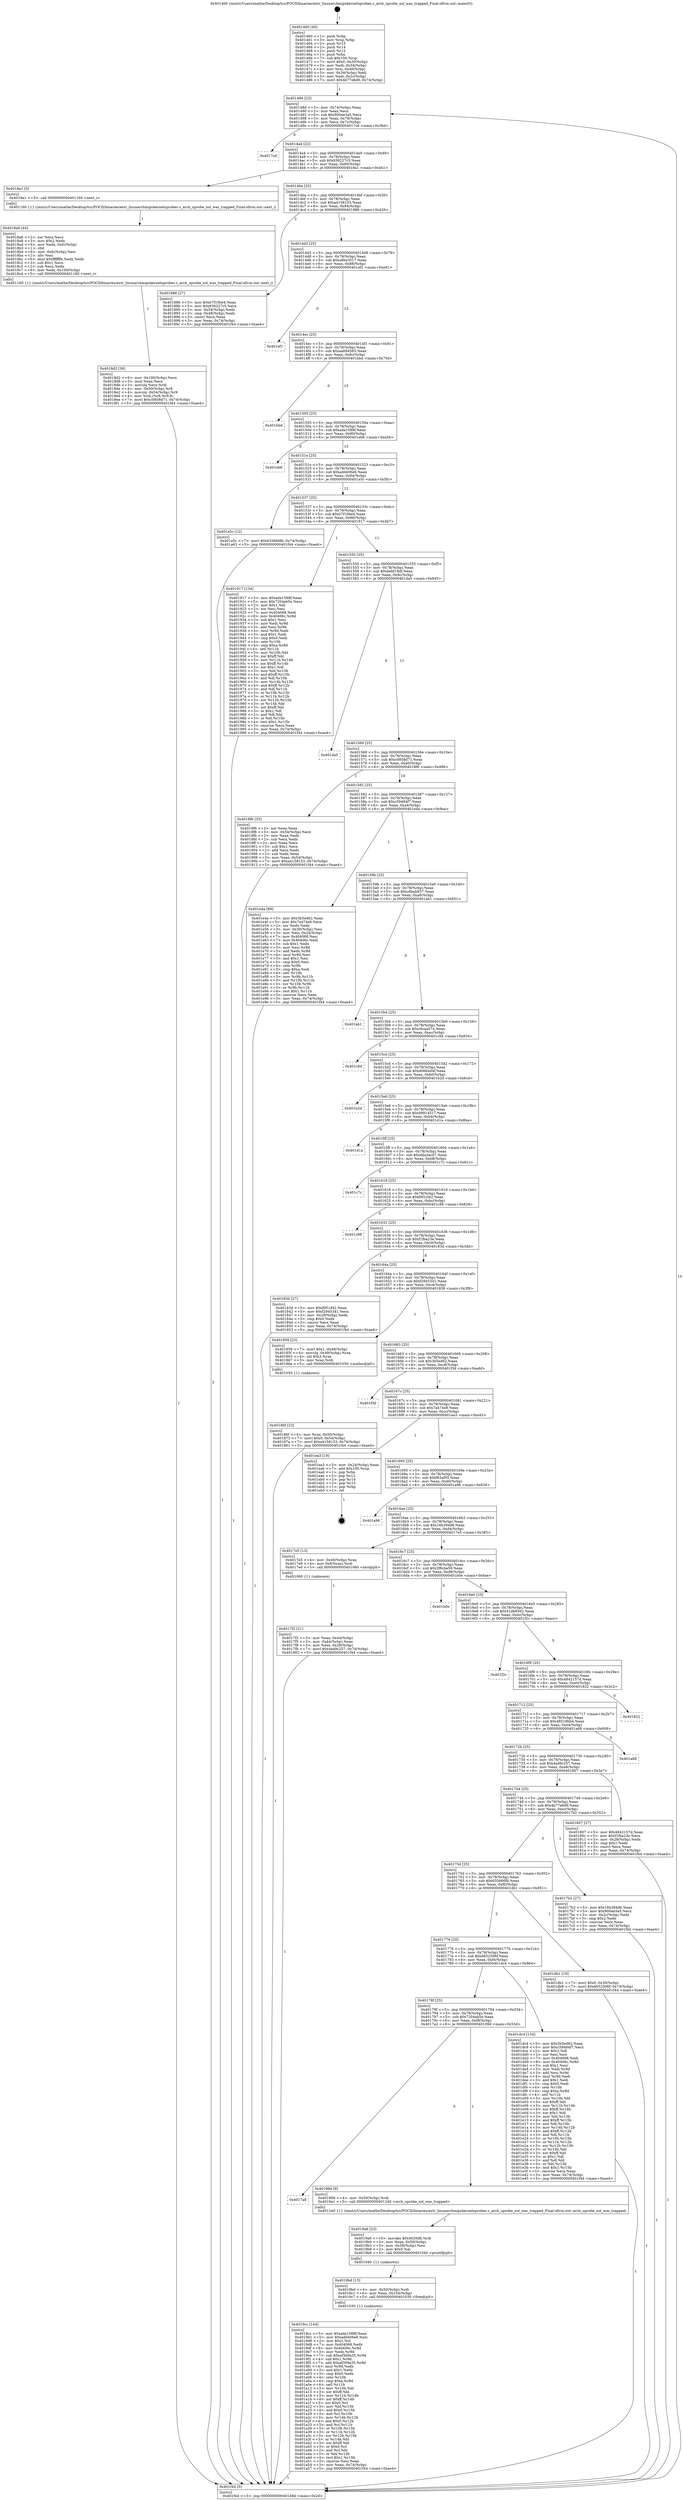 digraph "0x401460" {
  label = "0x401460 (/mnt/c/Users/mathe/Desktop/tcc/POCII/binaries/extr_linuxarchmipskerneluprobes.c_arch_uprobe_xol_was_trapped_Final-ollvm.out::main(0))"
  labelloc = "t"
  node[shape=record]

  Entry [label="",width=0.3,height=0.3,shape=circle,fillcolor=black,style=filled]
  "0x40148d" [label="{
     0x40148d [23]\l
     | [instrs]\l
     &nbsp;&nbsp;0x40148d \<+3\>: mov -0x74(%rbp),%eax\l
     &nbsp;&nbsp;0x401490 \<+2\>: mov %eax,%ecx\l
     &nbsp;&nbsp;0x401492 \<+6\>: sub $0x900ae3a5,%ecx\l
     &nbsp;&nbsp;0x401498 \<+3\>: mov %eax,-0x78(%rbp)\l
     &nbsp;&nbsp;0x40149b \<+3\>: mov %ecx,-0x7c(%rbp)\l
     &nbsp;&nbsp;0x40149e \<+6\>: je 00000000004017cd \<main+0x36d\>\l
  }"]
  "0x4017cd" [label="{
     0x4017cd\l
  }", style=dashed]
  "0x4014a4" [label="{
     0x4014a4 [22]\l
     | [instrs]\l
     &nbsp;&nbsp;0x4014a4 \<+5\>: jmp 00000000004014a9 \<main+0x49\>\l
     &nbsp;&nbsp;0x4014a9 \<+3\>: mov -0x78(%rbp),%eax\l
     &nbsp;&nbsp;0x4014ac \<+5\>: sub $0x936227c5,%eax\l
     &nbsp;&nbsp;0x4014b1 \<+3\>: mov %eax,-0x80(%rbp)\l
     &nbsp;&nbsp;0x4014b4 \<+6\>: je 00000000004018a1 \<main+0x441\>\l
  }"]
  Exit [label="",width=0.3,height=0.3,shape=circle,fillcolor=black,style=filled,peripheries=2]
  "0x4018a1" [label="{
     0x4018a1 [5]\l
     | [instrs]\l
     &nbsp;&nbsp;0x4018a1 \<+5\>: call 0000000000401160 \<next_i\>\l
     | [calls]\l
     &nbsp;&nbsp;0x401160 \{1\} (/mnt/c/Users/mathe/Desktop/tcc/POCII/binaries/extr_linuxarchmipskerneluprobes.c_arch_uprobe_xol_was_trapped_Final-ollvm.out::next_i)\l
  }"]
  "0x4014ba" [label="{
     0x4014ba [25]\l
     | [instrs]\l
     &nbsp;&nbsp;0x4014ba \<+5\>: jmp 00000000004014bf \<main+0x5f\>\l
     &nbsp;&nbsp;0x4014bf \<+3\>: mov -0x78(%rbp),%eax\l
     &nbsp;&nbsp;0x4014c2 \<+5\>: sub $0xa4158153,%eax\l
     &nbsp;&nbsp;0x4014c7 \<+6\>: mov %eax,-0x84(%rbp)\l
     &nbsp;&nbsp;0x4014cd \<+6\>: je 0000000000401886 \<main+0x426\>\l
  }"]
  "0x4019cc" [label="{
     0x4019cc [144]\l
     | [instrs]\l
     &nbsp;&nbsp;0x4019cc \<+5\>: mov $0xada1588f,%eax\l
     &nbsp;&nbsp;0x4019d1 \<+5\>: mov $0xadd406e6,%esi\l
     &nbsp;&nbsp;0x4019d6 \<+2\>: mov $0x1,%cl\l
     &nbsp;&nbsp;0x4019d8 \<+7\>: mov 0x404068,%edx\l
     &nbsp;&nbsp;0x4019df \<+8\>: mov 0x40406c,%r8d\l
     &nbsp;&nbsp;0x4019e7 \<+3\>: mov %edx,%r9d\l
     &nbsp;&nbsp;0x4019ea \<+7\>: sub $0xaf309a35,%r9d\l
     &nbsp;&nbsp;0x4019f1 \<+4\>: sub $0x1,%r9d\l
     &nbsp;&nbsp;0x4019f5 \<+7\>: add $0xaf309a35,%r9d\l
     &nbsp;&nbsp;0x4019fc \<+4\>: imul %r9d,%edx\l
     &nbsp;&nbsp;0x401a00 \<+3\>: and $0x1,%edx\l
     &nbsp;&nbsp;0x401a03 \<+3\>: cmp $0x0,%edx\l
     &nbsp;&nbsp;0x401a06 \<+4\>: sete %r10b\l
     &nbsp;&nbsp;0x401a0a \<+4\>: cmp $0xa,%r8d\l
     &nbsp;&nbsp;0x401a0e \<+4\>: setl %r11b\l
     &nbsp;&nbsp;0x401a12 \<+3\>: mov %r10b,%bl\l
     &nbsp;&nbsp;0x401a15 \<+3\>: xor $0xff,%bl\l
     &nbsp;&nbsp;0x401a18 \<+3\>: mov %r11b,%r14b\l
     &nbsp;&nbsp;0x401a1b \<+4\>: xor $0xff,%r14b\l
     &nbsp;&nbsp;0x401a1f \<+3\>: xor $0x0,%cl\l
     &nbsp;&nbsp;0x401a22 \<+3\>: mov %bl,%r15b\l
     &nbsp;&nbsp;0x401a25 \<+4\>: and $0x0,%r15b\l
     &nbsp;&nbsp;0x401a29 \<+3\>: and %cl,%r10b\l
     &nbsp;&nbsp;0x401a2c \<+3\>: mov %r14b,%r12b\l
     &nbsp;&nbsp;0x401a2f \<+4\>: and $0x0,%r12b\l
     &nbsp;&nbsp;0x401a33 \<+3\>: and %cl,%r11b\l
     &nbsp;&nbsp;0x401a36 \<+3\>: or %r10b,%r15b\l
     &nbsp;&nbsp;0x401a39 \<+3\>: or %r11b,%r12b\l
     &nbsp;&nbsp;0x401a3c \<+3\>: xor %r12b,%r15b\l
     &nbsp;&nbsp;0x401a3f \<+3\>: or %r14b,%bl\l
     &nbsp;&nbsp;0x401a42 \<+3\>: xor $0xff,%bl\l
     &nbsp;&nbsp;0x401a45 \<+3\>: or $0x0,%cl\l
     &nbsp;&nbsp;0x401a48 \<+2\>: and %cl,%bl\l
     &nbsp;&nbsp;0x401a4a \<+3\>: or %bl,%r15b\l
     &nbsp;&nbsp;0x401a4d \<+4\>: test $0x1,%r15b\l
     &nbsp;&nbsp;0x401a51 \<+3\>: cmovne %esi,%eax\l
     &nbsp;&nbsp;0x401a54 \<+3\>: mov %eax,-0x74(%rbp)\l
     &nbsp;&nbsp;0x401a57 \<+5\>: jmp 0000000000401f44 \<main+0xae4\>\l
  }"]
  "0x401886" [label="{
     0x401886 [27]\l
     | [instrs]\l
     &nbsp;&nbsp;0x401886 \<+5\>: mov $0xb7f10be4,%eax\l
     &nbsp;&nbsp;0x40188b \<+5\>: mov $0x936227c5,%ecx\l
     &nbsp;&nbsp;0x401890 \<+3\>: mov -0x54(%rbp),%edx\l
     &nbsp;&nbsp;0x401893 \<+3\>: cmp -0x48(%rbp),%edx\l
     &nbsp;&nbsp;0x401896 \<+3\>: cmovl %ecx,%eax\l
     &nbsp;&nbsp;0x401899 \<+3\>: mov %eax,-0x74(%rbp)\l
     &nbsp;&nbsp;0x40189c \<+5\>: jmp 0000000000401f44 \<main+0xae4\>\l
  }"]
  "0x4014d3" [label="{
     0x4014d3 [25]\l
     | [instrs]\l
     &nbsp;&nbsp;0x4014d3 \<+5\>: jmp 00000000004014d8 \<main+0x78\>\l
     &nbsp;&nbsp;0x4014d8 \<+3\>: mov -0x78(%rbp),%eax\l
     &nbsp;&nbsp;0x4014db \<+5\>: sub $0xa8be3517,%eax\l
     &nbsp;&nbsp;0x4014e0 \<+6\>: mov %eax,-0x88(%rbp)\l
     &nbsp;&nbsp;0x4014e6 \<+6\>: je 0000000000401ef1 \<main+0xa91\>\l
  }"]
  "0x4019bd" [label="{
     0x4019bd [15]\l
     | [instrs]\l
     &nbsp;&nbsp;0x4019bd \<+4\>: mov -0x50(%rbp),%rdi\l
     &nbsp;&nbsp;0x4019c1 \<+6\>: mov %eax,-0x104(%rbp)\l
     &nbsp;&nbsp;0x4019c7 \<+5\>: call 0000000000401030 \<free@plt\>\l
     | [calls]\l
     &nbsp;&nbsp;0x401030 \{1\} (unknown)\l
  }"]
  "0x401ef1" [label="{
     0x401ef1\l
  }", style=dashed]
  "0x4014ec" [label="{
     0x4014ec [25]\l
     | [instrs]\l
     &nbsp;&nbsp;0x4014ec \<+5\>: jmp 00000000004014f1 \<main+0x91\>\l
     &nbsp;&nbsp;0x4014f1 \<+3\>: mov -0x78(%rbp),%eax\l
     &nbsp;&nbsp;0x4014f4 \<+5\>: sub $0xaa694565,%eax\l
     &nbsp;&nbsp;0x4014f9 \<+6\>: mov %eax,-0x8c(%rbp)\l
     &nbsp;&nbsp;0x4014ff \<+6\>: je 0000000000401bbd \<main+0x75d\>\l
  }"]
  "0x4019a6" [label="{
     0x4019a6 [23]\l
     | [instrs]\l
     &nbsp;&nbsp;0x4019a6 \<+10\>: movabs $0x4020d6,%rdi\l
     &nbsp;&nbsp;0x4019b0 \<+3\>: mov %eax,-0x58(%rbp)\l
     &nbsp;&nbsp;0x4019b3 \<+3\>: mov -0x58(%rbp),%esi\l
     &nbsp;&nbsp;0x4019b6 \<+2\>: mov $0x0,%al\l
     &nbsp;&nbsp;0x4019b8 \<+5\>: call 0000000000401040 \<printf@plt\>\l
     | [calls]\l
     &nbsp;&nbsp;0x401040 \{1\} (unknown)\l
  }"]
  "0x401bbd" [label="{
     0x401bbd\l
  }", style=dashed]
  "0x401505" [label="{
     0x401505 [25]\l
     | [instrs]\l
     &nbsp;&nbsp;0x401505 \<+5\>: jmp 000000000040150a \<main+0xaa\>\l
     &nbsp;&nbsp;0x40150a \<+3\>: mov -0x78(%rbp),%eax\l
     &nbsp;&nbsp;0x40150d \<+5\>: sub $0xada1588f,%eax\l
     &nbsp;&nbsp;0x401512 \<+6\>: mov %eax,-0x90(%rbp)\l
     &nbsp;&nbsp;0x401518 \<+6\>: je 0000000000401eb6 \<main+0xa56\>\l
  }"]
  "0x4017a8" [label="{
     0x4017a8\l
  }", style=dashed]
  "0x401eb6" [label="{
     0x401eb6\l
  }", style=dashed]
  "0x40151e" [label="{
     0x40151e [25]\l
     | [instrs]\l
     &nbsp;&nbsp;0x40151e \<+5\>: jmp 0000000000401523 \<main+0xc3\>\l
     &nbsp;&nbsp;0x401523 \<+3\>: mov -0x78(%rbp),%eax\l
     &nbsp;&nbsp;0x401526 \<+5\>: sub $0xadd406e6,%eax\l
     &nbsp;&nbsp;0x40152b \<+6\>: mov %eax,-0x94(%rbp)\l
     &nbsp;&nbsp;0x401531 \<+6\>: je 0000000000401a5c \<main+0x5fc\>\l
  }"]
  "0x40199d" [label="{
     0x40199d [9]\l
     | [instrs]\l
     &nbsp;&nbsp;0x40199d \<+4\>: mov -0x50(%rbp),%rdi\l
     &nbsp;&nbsp;0x4019a1 \<+5\>: call 0000000000401240 \<arch_uprobe_xol_was_trapped\>\l
     | [calls]\l
     &nbsp;&nbsp;0x401240 \{1\} (/mnt/c/Users/mathe/Desktop/tcc/POCII/binaries/extr_linuxarchmipskerneluprobes.c_arch_uprobe_xol_was_trapped_Final-ollvm.out::arch_uprobe_xol_was_trapped)\l
  }"]
  "0x401a5c" [label="{
     0x401a5c [12]\l
     | [instrs]\l
     &nbsp;&nbsp;0x401a5c \<+7\>: movl $0x635666fb,-0x74(%rbp)\l
     &nbsp;&nbsp;0x401a63 \<+5\>: jmp 0000000000401f44 \<main+0xae4\>\l
  }"]
  "0x401537" [label="{
     0x401537 [25]\l
     | [instrs]\l
     &nbsp;&nbsp;0x401537 \<+5\>: jmp 000000000040153c \<main+0xdc\>\l
     &nbsp;&nbsp;0x40153c \<+3\>: mov -0x78(%rbp),%eax\l
     &nbsp;&nbsp;0x40153f \<+5\>: sub $0xb7f10be4,%eax\l
     &nbsp;&nbsp;0x401544 \<+6\>: mov %eax,-0x98(%rbp)\l
     &nbsp;&nbsp;0x40154a \<+6\>: je 0000000000401917 \<main+0x4b7\>\l
  }"]
  "0x40178f" [label="{
     0x40178f [25]\l
     | [instrs]\l
     &nbsp;&nbsp;0x40178f \<+5\>: jmp 0000000000401794 \<main+0x334\>\l
     &nbsp;&nbsp;0x401794 \<+3\>: mov -0x78(%rbp),%eax\l
     &nbsp;&nbsp;0x401797 \<+5\>: sub $0x7204ab5e,%eax\l
     &nbsp;&nbsp;0x40179c \<+6\>: mov %eax,-0xf8(%rbp)\l
     &nbsp;&nbsp;0x4017a2 \<+6\>: je 000000000040199d \<main+0x53d\>\l
  }"]
  "0x401917" [label="{
     0x401917 [134]\l
     | [instrs]\l
     &nbsp;&nbsp;0x401917 \<+5\>: mov $0xada1588f,%eax\l
     &nbsp;&nbsp;0x40191c \<+5\>: mov $0x7204ab5e,%ecx\l
     &nbsp;&nbsp;0x401921 \<+2\>: mov $0x1,%dl\l
     &nbsp;&nbsp;0x401923 \<+2\>: xor %esi,%esi\l
     &nbsp;&nbsp;0x401925 \<+7\>: mov 0x404068,%edi\l
     &nbsp;&nbsp;0x40192c \<+8\>: mov 0x40406c,%r8d\l
     &nbsp;&nbsp;0x401934 \<+3\>: sub $0x1,%esi\l
     &nbsp;&nbsp;0x401937 \<+3\>: mov %edi,%r9d\l
     &nbsp;&nbsp;0x40193a \<+3\>: add %esi,%r9d\l
     &nbsp;&nbsp;0x40193d \<+4\>: imul %r9d,%edi\l
     &nbsp;&nbsp;0x401941 \<+3\>: and $0x1,%edi\l
     &nbsp;&nbsp;0x401944 \<+3\>: cmp $0x0,%edi\l
     &nbsp;&nbsp;0x401947 \<+4\>: sete %r10b\l
     &nbsp;&nbsp;0x40194b \<+4\>: cmp $0xa,%r8d\l
     &nbsp;&nbsp;0x40194f \<+4\>: setl %r11b\l
     &nbsp;&nbsp;0x401953 \<+3\>: mov %r10b,%bl\l
     &nbsp;&nbsp;0x401956 \<+3\>: xor $0xff,%bl\l
     &nbsp;&nbsp;0x401959 \<+3\>: mov %r11b,%r14b\l
     &nbsp;&nbsp;0x40195c \<+4\>: xor $0xff,%r14b\l
     &nbsp;&nbsp;0x401960 \<+3\>: xor $0x1,%dl\l
     &nbsp;&nbsp;0x401963 \<+3\>: mov %bl,%r15b\l
     &nbsp;&nbsp;0x401966 \<+4\>: and $0xff,%r15b\l
     &nbsp;&nbsp;0x40196a \<+3\>: and %dl,%r10b\l
     &nbsp;&nbsp;0x40196d \<+3\>: mov %r14b,%r12b\l
     &nbsp;&nbsp;0x401970 \<+4\>: and $0xff,%r12b\l
     &nbsp;&nbsp;0x401974 \<+3\>: and %dl,%r11b\l
     &nbsp;&nbsp;0x401977 \<+3\>: or %r10b,%r15b\l
     &nbsp;&nbsp;0x40197a \<+3\>: or %r11b,%r12b\l
     &nbsp;&nbsp;0x40197d \<+3\>: xor %r12b,%r15b\l
     &nbsp;&nbsp;0x401980 \<+3\>: or %r14b,%bl\l
     &nbsp;&nbsp;0x401983 \<+3\>: xor $0xff,%bl\l
     &nbsp;&nbsp;0x401986 \<+3\>: or $0x1,%dl\l
     &nbsp;&nbsp;0x401989 \<+2\>: and %dl,%bl\l
     &nbsp;&nbsp;0x40198b \<+3\>: or %bl,%r15b\l
     &nbsp;&nbsp;0x40198e \<+4\>: test $0x1,%r15b\l
     &nbsp;&nbsp;0x401992 \<+3\>: cmovne %ecx,%eax\l
     &nbsp;&nbsp;0x401995 \<+3\>: mov %eax,-0x74(%rbp)\l
     &nbsp;&nbsp;0x401998 \<+5\>: jmp 0000000000401f44 \<main+0xae4\>\l
  }"]
  "0x401550" [label="{
     0x401550 [25]\l
     | [instrs]\l
     &nbsp;&nbsp;0x401550 \<+5\>: jmp 0000000000401555 \<main+0xf5\>\l
     &nbsp;&nbsp;0x401555 \<+3\>: mov -0x78(%rbp),%eax\l
     &nbsp;&nbsp;0x401558 \<+5\>: sub $0xbebf19df,%eax\l
     &nbsp;&nbsp;0x40155d \<+6\>: mov %eax,-0x9c(%rbp)\l
     &nbsp;&nbsp;0x401563 \<+6\>: je 0000000000401da5 \<main+0x945\>\l
  }"]
  "0x401dc4" [label="{
     0x401dc4 [134]\l
     | [instrs]\l
     &nbsp;&nbsp;0x401dc4 \<+5\>: mov $0x3b5ed62,%eax\l
     &nbsp;&nbsp;0x401dc9 \<+5\>: mov $0xc59484f7,%ecx\l
     &nbsp;&nbsp;0x401dce \<+2\>: mov $0x1,%dl\l
     &nbsp;&nbsp;0x401dd0 \<+2\>: xor %esi,%esi\l
     &nbsp;&nbsp;0x401dd2 \<+7\>: mov 0x404068,%edi\l
     &nbsp;&nbsp;0x401dd9 \<+8\>: mov 0x40406c,%r8d\l
     &nbsp;&nbsp;0x401de1 \<+3\>: sub $0x1,%esi\l
     &nbsp;&nbsp;0x401de4 \<+3\>: mov %edi,%r9d\l
     &nbsp;&nbsp;0x401de7 \<+3\>: add %esi,%r9d\l
     &nbsp;&nbsp;0x401dea \<+4\>: imul %r9d,%edi\l
     &nbsp;&nbsp;0x401dee \<+3\>: and $0x1,%edi\l
     &nbsp;&nbsp;0x401df1 \<+3\>: cmp $0x0,%edi\l
     &nbsp;&nbsp;0x401df4 \<+4\>: sete %r10b\l
     &nbsp;&nbsp;0x401df8 \<+4\>: cmp $0xa,%r8d\l
     &nbsp;&nbsp;0x401dfc \<+4\>: setl %r11b\l
     &nbsp;&nbsp;0x401e00 \<+3\>: mov %r10b,%bl\l
     &nbsp;&nbsp;0x401e03 \<+3\>: xor $0xff,%bl\l
     &nbsp;&nbsp;0x401e06 \<+3\>: mov %r11b,%r14b\l
     &nbsp;&nbsp;0x401e09 \<+4\>: xor $0xff,%r14b\l
     &nbsp;&nbsp;0x401e0d \<+3\>: xor $0x1,%dl\l
     &nbsp;&nbsp;0x401e10 \<+3\>: mov %bl,%r15b\l
     &nbsp;&nbsp;0x401e13 \<+4\>: and $0xff,%r15b\l
     &nbsp;&nbsp;0x401e17 \<+3\>: and %dl,%r10b\l
     &nbsp;&nbsp;0x401e1a \<+3\>: mov %r14b,%r12b\l
     &nbsp;&nbsp;0x401e1d \<+4\>: and $0xff,%r12b\l
     &nbsp;&nbsp;0x401e21 \<+3\>: and %dl,%r11b\l
     &nbsp;&nbsp;0x401e24 \<+3\>: or %r10b,%r15b\l
     &nbsp;&nbsp;0x401e27 \<+3\>: or %r11b,%r12b\l
     &nbsp;&nbsp;0x401e2a \<+3\>: xor %r12b,%r15b\l
     &nbsp;&nbsp;0x401e2d \<+3\>: or %r14b,%bl\l
     &nbsp;&nbsp;0x401e30 \<+3\>: xor $0xff,%bl\l
     &nbsp;&nbsp;0x401e33 \<+3\>: or $0x1,%dl\l
     &nbsp;&nbsp;0x401e36 \<+2\>: and %dl,%bl\l
     &nbsp;&nbsp;0x401e38 \<+3\>: or %bl,%r15b\l
     &nbsp;&nbsp;0x401e3b \<+4\>: test $0x1,%r15b\l
     &nbsp;&nbsp;0x401e3f \<+3\>: cmovne %ecx,%eax\l
     &nbsp;&nbsp;0x401e42 \<+3\>: mov %eax,-0x74(%rbp)\l
     &nbsp;&nbsp;0x401e45 \<+5\>: jmp 0000000000401f44 \<main+0xae4\>\l
  }"]
  "0x401da5" [label="{
     0x401da5\l
  }", style=dashed]
  "0x401569" [label="{
     0x401569 [25]\l
     | [instrs]\l
     &nbsp;&nbsp;0x401569 \<+5\>: jmp 000000000040156e \<main+0x10e\>\l
     &nbsp;&nbsp;0x40156e \<+3\>: mov -0x78(%rbp),%eax\l
     &nbsp;&nbsp;0x401571 \<+5\>: sub $0xc0858d71,%eax\l
     &nbsp;&nbsp;0x401576 \<+6\>: mov %eax,-0xa0(%rbp)\l
     &nbsp;&nbsp;0x40157c \<+6\>: je 00000000004018f6 \<main+0x496\>\l
  }"]
  "0x401776" [label="{
     0x401776 [25]\l
     | [instrs]\l
     &nbsp;&nbsp;0x401776 \<+5\>: jmp 000000000040177b \<main+0x31b\>\l
     &nbsp;&nbsp;0x40177b \<+3\>: mov -0x78(%rbp),%eax\l
     &nbsp;&nbsp;0x40177e \<+5\>: sub $0x6652506f,%eax\l
     &nbsp;&nbsp;0x401783 \<+6\>: mov %eax,-0xf4(%rbp)\l
     &nbsp;&nbsp;0x401789 \<+6\>: je 0000000000401dc4 \<main+0x964\>\l
  }"]
  "0x4018f6" [label="{
     0x4018f6 [33]\l
     | [instrs]\l
     &nbsp;&nbsp;0x4018f6 \<+2\>: xor %eax,%eax\l
     &nbsp;&nbsp;0x4018f8 \<+3\>: mov -0x54(%rbp),%ecx\l
     &nbsp;&nbsp;0x4018fb \<+2\>: mov %eax,%edx\l
     &nbsp;&nbsp;0x4018fd \<+2\>: sub %ecx,%edx\l
     &nbsp;&nbsp;0x4018ff \<+2\>: mov %eax,%ecx\l
     &nbsp;&nbsp;0x401901 \<+3\>: sub $0x1,%ecx\l
     &nbsp;&nbsp;0x401904 \<+2\>: add %ecx,%edx\l
     &nbsp;&nbsp;0x401906 \<+2\>: sub %edx,%eax\l
     &nbsp;&nbsp;0x401908 \<+3\>: mov %eax,-0x54(%rbp)\l
     &nbsp;&nbsp;0x40190b \<+7\>: movl $0xa4158153,-0x74(%rbp)\l
     &nbsp;&nbsp;0x401912 \<+5\>: jmp 0000000000401f44 \<main+0xae4\>\l
  }"]
  "0x401582" [label="{
     0x401582 [25]\l
     | [instrs]\l
     &nbsp;&nbsp;0x401582 \<+5\>: jmp 0000000000401587 \<main+0x127\>\l
     &nbsp;&nbsp;0x401587 \<+3\>: mov -0x78(%rbp),%eax\l
     &nbsp;&nbsp;0x40158a \<+5\>: sub $0xc59484f7,%eax\l
     &nbsp;&nbsp;0x40158f \<+6\>: mov %eax,-0xa4(%rbp)\l
     &nbsp;&nbsp;0x401595 \<+6\>: je 0000000000401e4a \<main+0x9ea\>\l
  }"]
  "0x401db1" [label="{
     0x401db1 [19]\l
     | [instrs]\l
     &nbsp;&nbsp;0x401db1 \<+7\>: movl $0x0,-0x30(%rbp)\l
     &nbsp;&nbsp;0x401db8 \<+7\>: movl $0x6652506f,-0x74(%rbp)\l
     &nbsp;&nbsp;0x401dbf \<+5\>: jmp 0000000000401f44 \<main+0xae4\>\l
  }"]
  "0x401e4a" [label="{
     0x401e4a [89]\l
     | [instrs]\l
     &nbsp;&nbsp;0x401e4a \<+5\>: mov $0x3b5ed62,%eax\l
     &nbsp;&nbsp;0x401e4f \<+5\>: mov $0x7a474e8,%ecx\l
     &nbsp;&nbsp;0x401e54 \<+2\>: xor %edx,%edx\l
     &nbsp;&nbsp;0x401e56 \<+3\>: mov -0x30(%rbp),%esi\l
     &nbsp;&nbsp;0x401e59 \<+3\>: mov %esi,-0x24(%rbp)\l
     &nbsp;&nbsp;0x401e5c \<+7\>: mov 0x404068,%esi\l
     &nbsp;&nbsp;0x401e63 \<+7\>: mov 0x40406c,%edi\l
     &nbsp;&nbsp;0x401e6a \<+3\>: sub $0x1,%edx\l
     &nbsp;&nbsp;0x401e6d \<+3\>: mov %esi,%r8d\l
     &nbsp;&nbsp;0x401e70 \<+3\>: add %edx,%r8d\l
     &nbsp;&nbsp;0x401e73 \<+4\>: imul %r8d,%esi\l
     &nbsp;&nbsp;0x401e77 \<+3\>: and $0x1,%esi\l
     &nbsp;&nbsp;0x401e7a \<+3\>: cmp $0x0,%esi\l
     &nbsp;&nbsp;0x401e7d \<+4\>: sete %r9b\l
     &nbsp;&nbsp;0x401e81 \<+3\>: cmp $0xa,%edi\l
     &nbsp;&nbsp;0x401e84 \<+4\>: setl %r10b\l
     &nbsp;&nbsp;0x401e88 \<+3\>: mov %r9b,%r11b\l
     &nbsp;&nbsp;0x401e8b \<+3\>: and %r10b,%r11b\l
     &nbsp;&nbsp;0x401e8e \<+3\>: xor %r10b,%r9b\l
     &nbsp;&nbsp;0x401e91 \<+3\>: or %r9b,%r11b\l
     &nbsp;&nbsp;0x401e94 \<+4\>: test $0x1,%r11b\l
     &nbsp;&nbsp;0x401e98 \<+3\>: cmovne %ecx,%eax\l
     &nbsp;&nbsp;0x401e9b \<+3\>: mov %eax,-0x74(%rbp)\l
     &nbsp;&nbsp;0x401e9e \<+5\>: jmp 0000000000401f44 \<main+0xae4\>\l
  }"]
  "0x40159b" [label="{
     0x40159b [25]\l
     | [instrs]\l
     &nbsp;&nbsp;0x40159b \<+5\>: jmp 00000000004015a0 \<main+0x140\>\l
     &nbsp;&nbsp;0x4015a0 \<+3\>: mov -0x78(%rbp),%eax\l
     &nbsp;&nbsp;0x4015a3 \<+5\>: sub $0xc6bab837,%eax\l
     &nbsp;&nbsp;0x4015a8 \<+6\>: mov %eax,-0xa8(%rbp)\l
     &nbsp;&nbsp;0x4015ae \<+6\>: je 0000000000401ab1 \<main+0x651\>\l
  }"]
  "0x4018d2" [label="{
     0x4018d2 [36]\l
     | [instrs]\l
     &nbsp;&nbsp;0x4018d2 \<+6\>: mov -0x100(%rbp),%ecx\l
     &nbsp;&nbsp;0x4018d8 \<+3\>: imul %eax,%ecx\l
     &nbsp;&nbsp;0x4018db \<+3\>: movslq %ecx,%rdi\l
     &nbsp;&nbsp;0x4018de \<+4\>: mov -0x50(%rbp),%r8\l
     &nbsp;&nbsp;0x4018e2 \<+4\>: movslq -0x54(%rbp),%r9\l
     &nbsp;&nbsp;0x4018e6 \<+4\>: mov %rdi,(%r8,%r9,8)\l
     &nbsp;&nbsp;0x4018ea \<+7\>: movl $0xc0858d71,-0x74(%rbp)\l
     &nbsp;&nbsp;0x4018f1 \<+5\>: jmp 0000000000401f44 \<main+0xae4\>\l
  }"]
  "0x401ab1" [label="{
     0x401ab1\l
  }", style=dashed]
  "0x4015b4" [label="{
     0x4015b4 [25]\l
     | [instrs]\l
     &nbsp;&nbsp;0x4015b4 \<+5\>: jmp 00000000004015b9 \<main+0x159\>\l
     &nbsp;&nbsp;0x4015b9 \<+3\>: mov -0x78(%rbp),%eax\l
     &nbsp;&nbsp;0x4015bc \<+5\>: sub $0xc6caa574,%eax\l
     &nbsp;&nbsp;0x4015c1 \<+6\>: mov %eax,-0xac(%rbp)\l
     &nbsp;&nbsp;0x4015c7 \<+6\>: je 0000000000401c94 \<main+0x834\>\l
  }"]
  "0x4018a6" [label="{
     0x4018a6 [44]\l
     | [instrs]\l
     &nbsp;&nbsp;0x4018a6 \<+2\>: xor %ecx,%ecx\l
     &nbsp;&nbsp;0x4018a8 \<+5\>: mov $0x2,%edx\l
     &nbsp;&nbsp;0x4018ad \<+6\>: mov %edx,-0xfc(%rbp)\l
     &nbsp;&nbsp;0x4018b3 \<+1\>: cltd\l
     &nbsp;&nbsp;0x4018b4 \<+6\>: mov -0xfc(%rbp),%esi\l
     &nbsp;&nbsp;0x4018ba \<+2\>: idiv %esi\l
     &nbsp;&nbsp;0x4018bc \<+6\>: imul $0xfffffffe,%edx,%edx\l
     &nbsp;&nbsp;0x4018c2 \<+3\>: sub $0x1,%ecx\l
     &nbsp;&nbsp;0x4018c5 \<+2\>: sub %ecx,%edx\l
     &nbsp;&nbsp;0x4018c7 \<+6\>: mov %edx,-0x100(%rbp)\l
     &nbsp;&nbsp;0x4018cd \<+5\>: call 0000000000401160 \<next_i\>\l
     | [calls]\l
     &nbsp;&nbsp;0x401160 \{1\} (/mnt/c/Users/mathe/Desktop/tcc/POCII/binaries/extr_linuxarchmipskerneluprobes.c_arch_uprobe_xol_was_trapped_Final-ollvm.out::next_i)\l
  }"]
  "0x401c94" [label="{
     0x401c94\l
  }", style=dashed]
  "0x4015cd" [label="{
     0x4015cd [25]\l
     | [instrs]\l
     &nbsp;&nbsp;0x4015cd \<+5\>: jmp 00000000004015d2 \<main+0x172\>\l
     &nbsp;&nbsp;0x4015d2 \<+3\>: mov -0x78(%rbp),%eax\l
     &nbsp;&nbsp;0x4015d5 \<+5\>: sub $0xd0664d4f,%eax\l
     &nbsp;&nbsp;0x4015da \<+6\>: mov %eax,-0xb0(%rbp)\l
     &nbsp;&nbsp;0x4015e0 \<+6\>: je 0000000000401b2d \<main+0x6cd\>\l
  }"]
  "0x40186f" [label="{
     0x40186f [23]\l
     | [instrs]\l
     &nbsp;&nbsp;0x40186f \<+4\>: mov %rax,-0x50(%rbp)\l
     &nbsp;&nbsp;0x401873 \<+7\>: movl $0x0,-0x54(%rbp)\l
     &nbsp;&nbsp;0x40187a \<+7\>: movl $0xa4158153,-0x74(%rbp)\l
     &nbsp;&nbsp;0x401881 \<+5\>: jmp 0000000000401f44 \<main+0xae4\>\l
  }"]
  "0x401b2d" [label="{
     0x401b2d\l
  }", style=dashed]
  "0x4015e6" [label="{
     0x4015e6 [25]\l
     | [instrs]\l
     &nbsp;&nbsp;0x4015e6 \<+5\>: jmp 00000000004015eb \<main+0x18b\>\l
     &nbsp;&nbsp;0x4015eb \<+3\>: mov -0x78(%rbp),%eax\l
     &nbsp;&nbsp;0x4015ee \<+5\>: sub $0xd9914517,%eax\l
     &nbsp;&nbsp;0x4015f3 \<+6\>: mov %eax,-0xb4(%rbp)\l
     &nbsp;&nbsp;0x4015f9 \<+6\>: je 0000000000401d1a \<main+0x8ba\>\l
  }"]
  "0x4017f2" [label="{
     0x4017f2 [21]\l
     | [instrs]\l
     &nbsp;&nbsp;0x4017f2 \<+3\>: mov %eax,-0x44(%rbp)\l
     &nbsp;&nbsp;0x4017f5 \<+3\>: mov -0x44(%rbp),%eax\l
     &nbsp;&nbsp;0x4017f8 \<+3\>: mov %eax,-0x28(%rbp)\l
     &nbsp;&nbsp;0x4017fb \<+7\>: movl $0x4ad9c257,-0x74(%rbp)\l
     &nbsp;&nbsp;0x401802 \<+5\>: jmp 0000000000401f44 \<main+0xae4\>\l
  }"]
  "0x401d1a" [label="{
     0x401d1a\l
  }", style=dashed]
  "0x4015ff" [label="{
     0x4015ff [25]\l
     | [instrs]\l
     &nbsp;&nbsp;0x4015ff \<+5\>: jmp 0000000000401604 \<main+0x1a4\>\l
     &nbsp;&nbsp;0x401604 \<+3\>: mov -0x78(%rbp),%eax\l
     &nbsp;&nbsp;0x401607 \<+5\>: sub $0xdda3acd7,%eax\l
     &nbsp;&nbsp;0x40160c \<+6\>: mov %eax,-0xb8(%rbp)\l
     &nbsp;&nbsp;0x401612 \<+6\>: je 0000000000401c7c \<main+0x81c\>\l
  }"]
  "0x401460" [label="{
     0x401460 [45]\l
     | [instrs]\l
     &nbsp;&nbsp;0x401460 \<+1\>: push %rbp\l
     &nbsp;&nbsp;0x401461 \<+3\>: mov %rsp,%rbp\l
     &nbsp;&nbsp;0x401464 \<+2\>: push %r15\l
     &nbsp;&nbsp;0x401466 \<+2\>: push %r14\l
     &nbsp;&nbsp;0x401468 \<+2\>: push %r12\l
     &nbsp;&nbsp;0x40146a \<+1\>: push %rbx\l
     &nbsp;&nbsp;0x40146b \<+7\>: sub $0x100,%rsp\l
     &nbsp;&nbsp;0x401472 \<+7\>: movl $0x0,-0x30(%rbp)\l
     &nbsp;&nbsp;0x401479 \<+3\>: mov %edi,-0x34(%rbp)\l
     &nbsp;&nbsp;0x40147c \<+4\>: mov %rsi,-0x40(%rbp)\l
     &nbsp;&nbsp;0x401480 \<+3\>: mov -0x34(%rbp),%edi\l
     &nbsp;&nbsp;0x401483 \<+3\>: mov %edi,-0x2c(%rbp)\l
     &nbsp;&nbsp;0x401486 \<+7\>: movl $0x4b77e6d9,-0x74(%rbp)\l
  }"]
  "0x401c7c" [label="{
     0x401c7c\l
  }", style=dashed]
  "0x401618" [label="{
     0x401618 [25]\l
     | [instrs]\l
     &nbsp;&nbsp;0x401618 \<+5\>: jmp 000000000040161d \<main+0x1bd\>\l
     &nbsp;&nbsp;0x40161d \<+3\>: mov -0x78(%rbp),%eax\l
     &nbsp;&nbsp;0x401620 \<+5\>: sub $0xf0f1cf42,%eax\l
     &nbsp;&nbsp;0x401625 \<+6\>: mov %eax,-0xbc(%rbp)\l
     &nbsp;&nbsp;0x40162b \<+6\>: je 0000000000401c88 \<main+0x828\>\l
  }"]
  "0x401f44" [label="{
     0x401f44 [5]\l
     | [instrs]\l
     &nbsp;&nbsp;0x401f44 \<+5\>: jmp 000000000040148d \<main+0x2d\>\l
  }"]
  "0x401c88" [label="{
     0x401c88\l
  }", style=dashed]
  "0x401631" [label="{
     0x401631 [25]\l
     | [instrs]\l
     &nbsp;&nbsp;0x401631 \<+5\>: jmp 0000000000401636 \<main+0x1d6\>\l
     &nbsp;&nbsp;0x401636 \<+3\>: mov -0x78(%rbp),%eax\l
     &nbsp;&nbsp;0x401639 \<+5\>: sub $0xf1fba23e,%eax\l
     &nbsp;&nbsp;0x40163e \<+6\>: mov %eax,-0xc0(%rbp)\l
     &nbsp;&nbsp;0x401644 \<+6\>: je 000000000040183d \<main+0x3dd\>\l
  }"]
  "0x40175d" [label="{
     0x40175d [25]\l
     | [instrs]\l
     &nbsp;&nbsp;0x40175d \<+5\>: jmp 0000000000401762 \<main+0x302\>\l
     &nbsp;&nbsp;0x401762 \<+3\>: mov -0x78(%rbp),%eax\l
     &nbsp;&nbsp;0x401765 \<+5\>: sub $0x635666fb,%eax\l
     &nbsp;&nbsp;0x40176a \<+6\>: mov %eax,-0xf0(%rbp)\l
     &nbsp;&nbsp;0x401770 \<+6\>: je 0000000000401db1 \<main+0x951\>\l
  }"]
  "0x40183d" [label="{
     0x40183d [27]\l
     | [instrs]\l
     &nbsp;&nbsp;0x40183d \<+5\>: mov $0xf0f1cf42,%eax\l
     &nbsp;&nbsp;0x401842 \<+5\>: mov $0xf2945341,%ecx\l
     &nbsp;&nbsp;0x401847 \<+3\>: mov -0x28(%rbp),%edx\l
     &nbsp;&nbsp;0x40184a \<+3\>: cmp $0x0,%edx\l
     &nbsp;&nbsp;0x40184d \<+3\>: cmove %ecx,%eax\l
     &nbsp;&nbsp;0x401850 \<+3\>: mov %eax,-0x74(%rbp)\l
     &nbsp;&nbsp;0x401853 \<+5\>: jmp 0000000000401f44 \<main+0xae4\>\l
  }"]
  "0x40164a" [label="{
     0x40164a [25]\l
     | [instrs]\l
     &nbsp;&nbsp;0x40164a \<+5\>: jmp 000000000040164f \<main+0x1ef\>\l
     &nbsp;&nbsp;0x40164f \<+3\>: mov -0x78(%rbp),%eax\l
     &nbsp;&nbsp;0x401652 \<+5\>: sub $0xf2945341,%eax\l
     &nbsp;&nbsp;0x401657 \<+6\>: mov %eax,-0xc4(%rbp)\l
     &nbsp;&nbsp;0x40165d \<+6\>: je 0000000000401858 \<main+0x3f8\>\l
  }"]
  "0x4017b2" [label="{
     0x4017b2 [27]\l
     | [instrs]\l
     &nbsp;&nbsp;0x4017b2 \<+5\>: mov $0x16b394d6,%eax\l
     &nbsp;&nbsp;0x4017b7 \<+5\>: mov $0x900ae3a5,%ecx\l
     &nbsp;&nbsp;0x4017bc \<+3\>: mov -0x2c(%rbp),%edx\l
     &nbsp;&nbsp;0x4017bf \<+3\>: cmp $0x2,%edx\l
     &nbsp;&nbsp;0x4017c2 \<+3\>: cmovne %ecx,%eax\l
     &nbsp;&nbsp;0x4017c5 \<+3\>: mov %eax,-0x74(%rbp)\l
     &nbsp;&nbsp;0x4017c8 \<+5\>: jmp 0000000000401f44 \<main+0xae4\>\l
  }"]
  "0x401858" [label="{
     0x401858 [23]\l
     | [instrs]\l
     &nbsp;&nbsp;0x401858 \<+7\>: movl $0x1,-0x48(%rbp)\l
     &nbsp;&nbsp;0x40185f \<+4\>: movslq -0x48(%rbp),%rax\l
     &nbsp;&nbsp;0x401863 \<+4\>: shl $0x3,%rax\l
     &nbsp;&nbsp;0x401867 \<+3\>: mov %rax,%rdi\l
     &nbsp;&nbsp;0x40186a \<+5\>: call 0000000000401050 \<malloc@plt\>\l
     | [calls]\l
     &nbsp;&nbsp;0x401050 \{1\} (unknown)\l
  }"]
  "0x401663" [label="{
     0x401663 [25]\l
     | [instrs]\l
     &nbsp;&nbsp;0x401663 \<+5\>: jmp 0000000000401668 \<main+0x208\>\l
     &nbsp;&nbsp;0x401668 \<+3\>: mov -0x78(%rbp),%eax\l
     &nbsp;&nbsp;0x40166b \<+5\>: sub $0x3b5ed62,%eax\l
     &nbsp;&nbsp;0x401670 \<+6\>: mov %eax,-0xc8(%rbp)\l
     &nbsp;&nbsp;0x401676 \<+6\>: je 0000000000401f3d \<main+0xadd\>\l
  }"]
  "0x401744" [label="{
     0x401744 [25]\l
     | [instrs]\l
     &nbsp;&nbsp;0x401744 \<+5\>: jmp 0000000000401749 \<main+0x2e9\>\l
     &nbsp;&nbsp;0x401749 \<+3\>: mov -0x78(%rbp),%eax\l
     &nbsp;&nbsp;0x40174c \<+5\>: sub $0x4b77e6d9,%eax\l
     &nbsp;&nbsp;0x401751 \<+6\>: mov %eax,-0xec(%rbp)\l
     &nbsp;&nbsp;0x401757 \<+6\>: je 00000000004017b2 \<main+0x352\>\l
  }"]
  "0x401f3d" [label="{
     0x401f3d\l
  }", style=dashed]
  "0x40167c" [label="{
     0x40167c [25]\l
     | [instrs]\l
     &nbsp;&nbsp;0x40167c \<+5\>: jmp 0000000000401681 \<main+0x221\>\l
     &nbsp;&nbsp;0x401681 \<+3\>: mov -0x78(%rbp),%eax\l
     &nbsp;&nbsp;0x401684 \<+5\>: sub $0x7a474e8,%eax\l
     &nbsp;&nbsp;0x401689 \<+6\>: mov %eax,-0xcc(%rbp)\l
     &nbsp;&nbsp;0x40168f \<+6\>: je 0000000000401ea3 \<main+0xa43\>\l
  }"]
  "0x401807" [label="{
     0x401807 [27]\l
     | [instrs]\l
     &nbsp;&nbsp;0x401807 \<+5\>: mov $0x4842157d,%eax\l
     &nbsp;&nbsp;0x40180c \<+5\>: mov $0xf1fba23e,%ecx\l
     &nbsp;&nbsp;0x401811 \<+3\>: mov -0x28(%rbp),%edx\l
     &nbsp;&nbsp;0x401814 \<+3\>: cmp $0x1,%edx\l
     &nbsp;&nbsp;0x401817 \<+3\>: cmovl %ecx,%eax\l
     &nbsp;&nbsp;0x40181a \<+3\>: mov %eax,-0x74(%rbp)\l
     &nbsp;&nbsp;0x40181d \<+5\>: jmp 0000000000401f44 \<main+0xae4\>\l
  }"]
  "0x401ea3" [label="{
     0x401ea3 [19]\l
     | [instrs]\l
     &nbsp;&nbsp;0x401ea3 \<+3\>: mov -0x24(%rbp),%eax\l
     &nbsp;&nbsp;0x401ea6 \<+7\>: add $0x100,%rsp\l
     &nbsp;&nbsp;0x401ead \<+1\>: pop %rbx\l
     &nbsp;&nbsp;0x401eae \<+2\>: pop %r12\l
     &nbsp;&nbsp;0x401eb0 \<+2\>: pop %r14\l
     &nbsp;&nbsp;0x401eb2 \<+2\>: pop %r15\l
     &nbsp;&nbsp;0x401eb4 \<+1\>: pop %rbp\l
     &nbsp;&nbsp;0x401eb5 \<+1\>: ret\l
  }"]
  "0x401695" [label="{
     0x401695 [25]\l
     | [instrs]\l
     &nbsp;&nbsp;0x401695 \<+5\>: jmp 000000000040169a \<main+0x23a\>\l
     &nbsp;&nbsp;0x40169a \<+3\>: mov -0x78(%rbp),%eax\l
     &nbsp;&nbsp;0x40169d \<+5\>: sub $0xf63af05,%eax\l
     &nbsp;&nbsp;0x4016a2 \<+6\>: mov %eax,-0xd0(%rbp)\l
     &nbsp;&nbsp;0x4016a8 \<+6\>: je 0000000000401a96 \<main+0x636\>\l
  }"]
  "0x40172b" [label="{
     0x40172b [25]\l
     | [instrs]\l
     &nbsp;&nbsp;0x40172b \<+5\>: jmp 0000000000401730 \<main+0x2d0\>\l
     &nbsp;&nbsp;0x401730 \<+3\>: mov -0x78(%rbp),%eax\l
     &nbsp;&nbsp;0x401733 \<+5\>: sub $0x4ad9c257,%eax\l
     &nbsp;&nbsp;0x401738 \<+6\>: mov %eax,-0xe8(%rbp)\l
     &nbsp;&nbsp;0x40173e \<+6\>: je 0000000000401807 \<main+0x3a7\>\l
  }"]
  "0x401a96" [label="{
     0x401a96\l
  }", style=dashed]
  "0x4016ae" [label="{
     0x4016ae [25]\l
     | [instrs]\l
     &nbsp;&nbsp;0x4016ae \<+5\>: jmp 00000000004016b3 \<main+0x253\>\l
     &nbsp;&nbsp;0x4016b3 \<+3\>: mov -0x78(%rbp),%eax\l
     &nbsp;&nbsp;0x4016b6 \<+5\>: sub $0x16b394d6,%eax\l
     &nbsp;&nbsp;0x4016bb \<+6\>: mov %eax,-0xd4(%rbp)\l
     &nbsp;&nbsp;0x4016c1 \<+6\>: je 00000000004017e5 \<main+0x385\>\l
  }"]
  "0x401a68" [label="{
     0x401a68\l
  }", style=dashed]
  "0x4017e5" [label="{
     0x4017e5 [13]\l
     | [instrs]\l
     &nbsp;&nbsp;0x4017e5 \<+4\>: mov -0x40(%rbp),%rax\l
     &nbsp;&nbsp;0x4017e9 \<+4\>: mov 0x8(%rax),%rdi\l
     &nbsp;&nbsp;0x4017ed \<+5\>: call 0000000000401060 \<atoi@plt\>\l
     | [calls]\l
     &nbsp;&nbsp;0x401060 \{1\} (unknown)\l
  }"]
  "0x4016c7" [label="{
     0x4016c7 [25]\l
     | [instrs]\l
     &nbsp;&nbsp;0x4016c7 \<+5\>: jmp 00000000004016cc \<main+0x26c\>\l
     &nbsp;&nbsp;0x4016cc \<+3\>: mov -0x78(%rbp),%eax\l
     &nbsp;&nbsp;0x4016cf \<+5\>: sub $0x3f8cba59,%eax\l
     &nbsp;&nbsp;0x4016d4 \<+6\>: mov %eax,-0xd8(%rbp)\l
     &nbsp;&nbsp;0x4016da \<+6\>: je 0000000000401b0e \<main+0x6ae\>\l
  }"]
  "0x401712" [label="{
     0x401712 [25]\l
     | [instrs]\l
     &nbsp;&nbsp;0x401712 \<+5\>: jmp 0000000000401717 \<main+0x2b7\>\l
     &nbsp;&nbsp;0x401717 \<+3\>: mov -0x78(%rbp),%eax\l
     &nbsp;&nbsp;0x40171a \<+5\>: sub $0x48518bb4,%eax\l
     &nbsp;&nbsp;0x40171f \<+6\>: mov %eax,-0xe4(%rbp)\l
     &nbsp;&nbsp;0x401725 \<+6\>: je 0000000000401a68 \<main+0x608\>\l
  }"]
  "0x401b0e" [label="{
     0x401b0e\l
  }", style=dashed]
  "0x4016e0" [label="{
     0x4016e0 [25]\l
     | [instrs]\l
     &nbsp;&nbsp;0x4016e0 \<+5\>: jmp 00000000004016e5 \<main+0x285\>\l
     &nbsp;&nbsp;0x4016e5 \<+3\>: mov -0x78(%rbp),%eax\l
     &nbsp;&nbsp;0x4016e8 \<+5\>: sub $0x41db85d2,%eax\l
     &nbsp;&nbsp;0x4016ed \<+6\>: mov %eax,-0xdc(%rbp)\l
     &nbsp;&nbsp;0x4016f3 \<+6\>: je 0000000000401f2c \<main+0xacc\>\l
  }"]
  "0x401822" [label="{
     0x401822\l
  }", style=dashed]
  "0x401f2c" [label="{
     0x401f2c\l
  }", style=dashed]
  "0x4016f9" [label="{
     0x4016f9 [25]\l
     | [instrs]\l
     &nbsp;&nbsp;0x4016f9 \<+5\>: jmp 00000000004016fe \<main+0x29e\>\l
     &nbsp;&nbsp;0x4016fe \<+3\>: mov -0x78(%rbp),%eax\l
     &nbsp;&nbsp;0x401701 \<+5\>: sub $0x4842157d,%eax\l
     &nbsp;&nbsp;0x401706 \<+6\>: mov %eax,-0xe0(%rbp)\l
     &nbsp;&nbsp;0x40170c \<+6\>: je 0000000000401822 \<main+0x3c2\>\l
  }"]
  Entry -> "0x401460" [label=" 1"]
  "0x40148d" -> "0x4017cd" [label=" 0"]
  "0x40148d" -> "0x4014a4" [label=" 16"]
  "0x401ea3" -> Exit [label=" 1"]
  "0x4014a4" -> "0x4018a1" [label=" 1"]
  "0x4014a4" -> "0x4014ba" [label=" 15"]
  "0x401e4a" -> "0x401f44" [label=" 1"]
  "0x4014ba" -> "0x401886" [label=" 2"]
  "0x4014ba" -> "0x4014d3" [label=" 13"]
  "0x401dc4" -> "0x401f44" [label=" 1"]
  "0x4014d3" -> "0x401ef1" [label=" 0"]
  "0x4014d3" -> "0x4014ec" [label=" 13"]
  "0x401db1" -> "0x401f44" [label=" 1"]
  "0x4014ec" -> "0x401bbd" [label=" 0"]
  "0x4014ec" -> "0x401505" [label=" 13"]
  "0x401a5c" -> "0x401f44" [label=" 1"]
  "0x401505" -> "0x401eb6" [label=" 0"]
  "0x401505" -> "0x40151e" [label=" 13"]
  "0x4019cc" -> "0x401f44" [label=" 1"]
  "0x40151e" -> "0x401a5c" [label=" 1"]
  "0x40151e" -> "0x401537" [label=" 12"]
  "0x4019bd" -> "0x4019cc" [label=" 1"]
  "0x401537" -> "0x401917" [label=" 1"]
  "0x401537" -> "0x401550" [label=" 11"]
  "0x40199d" -> "0x4019a6" [label=" 1"]
  "0x401550" -> "0x401da5" [label=" 0"]
  "0x401550" -> "0x401569" [label=" 11"]
  "0x40178f" -> "0x4017a8" [label=" 0"]
  "0x401569" -> "0x4018f6" [label=" 1"]
  "0x401569" -> "0x401582" [label=" 10"]
  "0x4019a6" -> "0x4019bd" [label=" 1"]
  "0x401582" -> "0x401e4a" [label=" 1"]
  "0x401582" -> "0x40159b" [label=" 9"]
  "0x401776" -> "0x40178f" [label=" 1"]
  "0x40159b" -> "0x401ab1" [label=" 0"]
  "0x40159b" -> "0x4015b4" [label=" 9"]
  "0x40178f" -> "0x40199d" [label=" 1"]
  "0x4015b4" -> "0x401c94" [label=" 0"]
  "0x4015b4" -> "0x4015cd" [label=" 9"]
  "0x40175d" -> "0x401776" [label=" 2"]
  "0x4015cd" -> "0x401b2d" [label=" 0"]
  "0x4015cd" -> "0x4015e6" [label=" 9"]
  "0x40175d" -> "0x401db1" [label=" 1"]
  "0x4015e6" -> "0x401d1a" [label=" 0"]
  "0x4015e6" -> "0x4015ff" [label=" 9"]
  "0x401776" -> "0x401dc4" [label=" 1"]
  "0x4015ff" -> "0x401c7c" [label=" 0"]
  "0x4015ff" -> "0x401618" [label=" 9"]
  "0x401917" -> "0x401f44" [label=" 1"]
  "0x401618" -> "0x401c88" [label=" 0"]
  "0x401618" -> "0x401631" [label=" 9"]
  "0x4018f6" -> "0x401f44" [label=" 1"]
  "0x401631" -> "0x40183d" [label=" 1"]
  "0x401631" -> "0x40164a" [label=" 8"]
  "0x4018d2" -> "0x401f44" [label=" 1"]
  "0x40164a" -> "0x401858" [label=" 1"]
  "0x40164a" -> "0x401663" [label=" 7"]
  "0x4018a6" -> "0x4018d2" [label=" 1"]
  "0x401663" -> "0x401f3d" [label=" 0"]
  "0x401663" -> "0x40167c" [label=" 7"]
  "0x401886" -> "0x401f44" [label=" 2"]
  "0x40167c" -> "0x401ea3" [label=" 1"]
  "0x40167c" -> "0x401695" [label=" 6"]
  "0x40186f" -> "0x401f44" [label=" 1"]
  "0x401695" -> "0x401a96" [label=" 0"]
  "0x401695" -> "0x4016ae" [label=" 6"]
  "0x40183d" -> "0x401f44" [label=" 1"]
  "0x4016ae" -> "0x4017e5" [label=" 1"]
  "0x4016ae" -> "0x4016c7" [label=" 5"]
  "0x401807" -> "0x401f44" [label=" 1"]
  "0x4016c7" -> "0x401b0e" [label=" 0"]
  "0x4016c7" -> "0x4016e0" [label=" 5"]
  "0x4017e5" -> "0x4017f2" [label=" 1"]
  "0x4016e0" -> "0x401f2c" [label=" 0"]
  "0x4016e0" -> "0x4016f9" [label=" 5"]
  "0x401f44" -> "0x40148d" [label=" 15"]
  "0x4016f9" -> "0x401822" [label=" 0"]
  "0x4016f9" -> "0x401712" [label=" 5"]
  "0x4017f2" -> "0x401f44" [label=" 1"]
  "0x401712" -> "0x401a68" [label=" 0"]
  "0x401712" -> "0x40172b" [label=" 5"]
  "0x401858" -> "0x40186f" [label=" 1"]
  "0x40172b" -> "0x401807" [label=" 1"]
  "0x40172b" -> "0x401744" [label=" 4"]
  "0x4018a1" -> "0x4018a6" [label=" 1"]
  "0x401744" -> "0x4017b2" [label=" 1"]
  "0x401744" -> "0x40175d" [label=" 3"]
  "0x4017b2" -> "0x401f44" [label=" 1"]
  "0x401460" -> "0x40148d" [label=" 1"]
}
